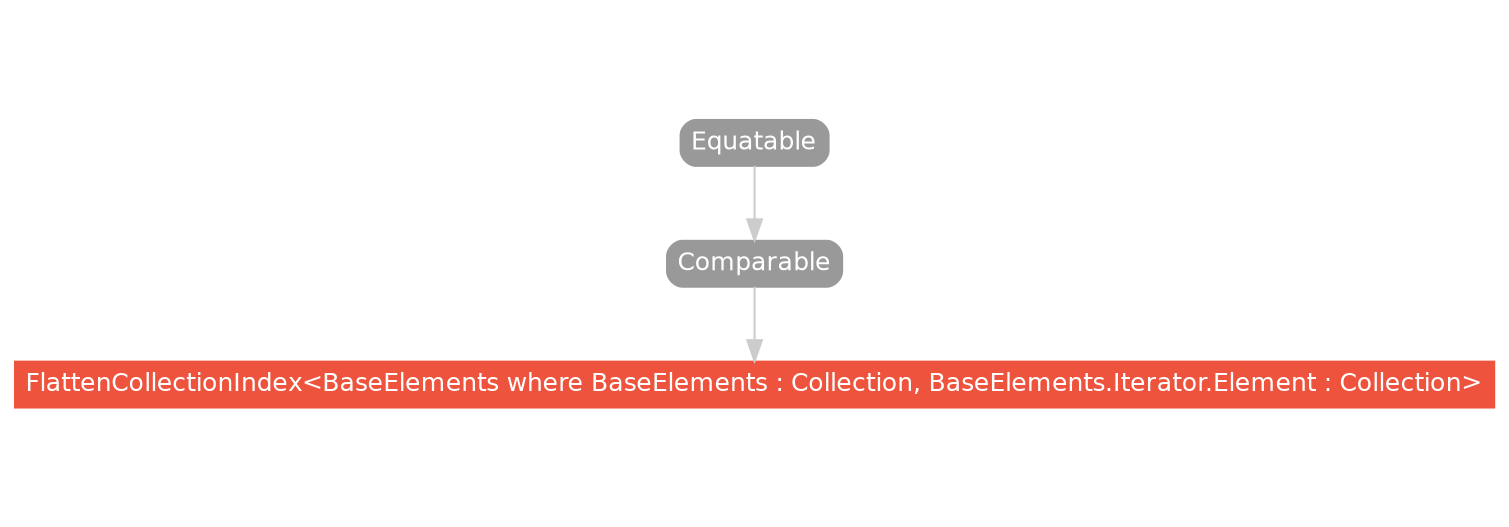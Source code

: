 strict digraph "FlattenCollectionIndex<BaseElements where BaseElements : Collection, BaseElements.Iterator.Element : Collection> - Type Hierarchy - SwiftDoc.org" {
    pad="0.1,0.8"
    node [shape=box, style="filled,rounded", color="#999999", fillcolor="#999999", fontcolor=white, fontname=Helvetica, fontnames="Helvetica,sansserif", fontsize=12, margin="0.07,0.05", height="0.3"]
    edge [color="#cccccc"]
    "Comparable" [URL="/protocol/Comparable/hierarchy/"]
    "Equatable" [URL="/protocol/Equatable/hierarchy/"]
    "FlattenCollectionIndex<BaseElements where BaseElements : Collection, BaseElements.Iterator.Element : Collection>" [URL="/type/FlattenCollectionIndex/", style="filled", fillcolor="#ee543d", color="#ee543d"]    "Comparable" -> "FlattenCollectionIndex<BaseElements where BaseElements : Collection, BaseElements.Iterator.Element : Collection>"
    "Equatable" -> "Comparable"
    subgraph Types {
        rank = max; "FlattenCollectionIndex<BaseElements where BaseElements : Collection, BaseElements.Iterator.Element : Collection>";
    }
}